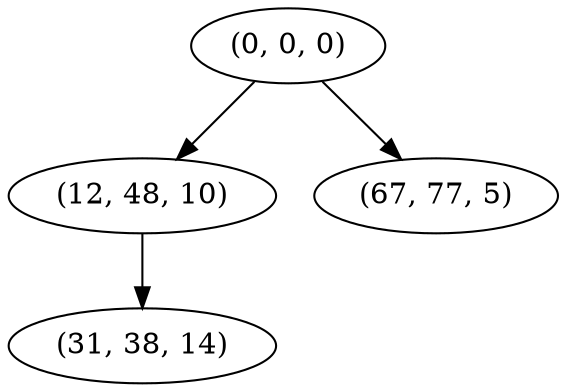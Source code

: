 digraph tree {
    "(0, 0, 0)";
    "(12, 48, 10)";
    "(31, 38, 14)";
    "(67, 77, 5)";
    "(0, 0, 0)" -> "(12, 48, 10)";
    "(0, 0, 0)" -> "(67, 77, 5)";
    "(12, 48, 10)" -> "(31, 38, 14)";
}
